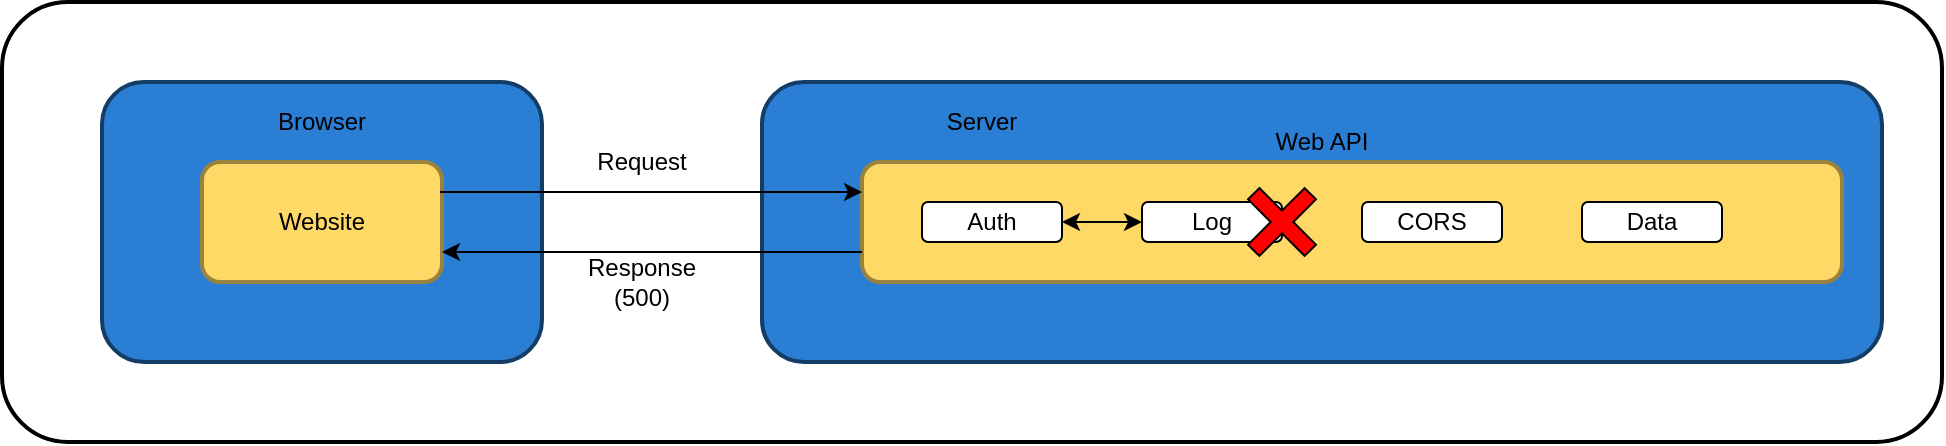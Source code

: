 <mxfile version="13.10.6" type="device"><diagram id="XRLE8OUZUp6XBf1RjZ8v" name="Page-1"><mxGraphModel dx="1038" dy="523" grid="1" gridSize="10" guides="1" tooltips="1" connect="1" arrows="1" fold="1" page="1" pageScale="1" pageWidth="827" pageHeight="1169" math="0" shadow="0"><root><mxCell id="0"/><mxCell id="1" parent="0"/><mxCell id="QKJ9Go-aIdKvAL3rnQ5v-16" value="" style="rounded=1;whiteSpace=wrap;html=1;strokeWidth=2;fillColor=none;" parent="1" vertex="1"><mxGeometry x="60" y="160" width="970" height="220" as="geometry"/></mxCell><mxCell id="QKJ9Go-aIdKvAL3rnQ5v-1" value="&lt;div&gt;&lt;span&gt;T&lt;/span&gt;&lt;/div&gt;" style="rounded=1;whiteSpace=wrap;html=1;align=center;fillColor=#2A7FD4;strokeColor=#143D66;strokeWidth=2;" parent="1" vertex="1"><mxGeometry x="110" y="200" width="220" height="140" as="geometry"/></mxCell><mxCell id="QKJ9Go-aIdKvAL3rnQ5v-2" value="" style="rounded=1;whiteSpace=wrap;html=1;fillColor=#FFD966;strokeColor=#99823D;strokeWidth=2;" parent="1" vertex="1"><mxGeometry x="160" y="240" width="120" height="60" as="geometry"/></mxCell><mxCell id="QKJ9Go-aIdKvAL3rnQ5v-4" value="" style="rounded=1;whiteSpace=wrap;html=1;align=center;fillColor=#2A7FD4;strokeColor=#143D66;strokeWidth=2;" parent="1" vertex="1"><mxGeometry x="440" y="200" width="560" height="140" as="geometry"/></mxCell><mxCell id="QKJ9Go-aIdKvAL3rnQ5v-5" value="" style="rounded=1;whiteSpace=wrap;html=1;fillColor=#FFD966;strokeColor=#99823D;strokeWidth=2;" parent="1" vertex="1"><mxGeometry x="490" y="240" width="490" height="60" as="geometry"/></mxCell><mxCell id="QKJ9Go-aIdKvAL3rnQ5v-6" value="" style="endArrow=classic;html=1;entryX=0;entryY=0.25;entryDx=0;entryDy=0;" parent="1" target="QKJ9Go-aIdKvAL3rnQ5v-5" edge="1"><mxGeometry width="50" height="50" relative="1" as="geometry"><mxPoint x="279" y="255" as="sourcePoint"/><mxPoint x="560" y="262.5" as="targetPoint"/></mxGeometry></mxCell><mxCell id="QKJ9Go-aIdKvAL3rnQ5v-8" value="" style="endArrow=classic;html=1;exitX=0;exitY=0.75;exitDx=0;exitDy=0;entryX=1;entryY=0.75;entryDx=0;entryDy=0;" parent="1" source="QKJ9Go-aIdKvAL3rnQ5v-5" target="QKJ9Go-aIdKvAL3rnQ5v-2" edge="1"><mxGeometry width="50" height="50" relative="1" as="geometry"><mxPoint x="560" y="277.5" as="sourcePoint"/><mxPoint x="340" y="278" as="targetPoint"/></mxGeometry></mxCell><mxCell id="QKJ9Go-aIdKvAL3rnQ5v-9" value="Request" style="text;html=1;strokeColor=none;fillColor=none;align=center;verticalAlign=middle;whiteSpace=wrap;rounded=0;" parent="1" vertex="1"><mxGeometry x="360" y="230" width="40" height="20" as="geometry"/></mxCell><mxCell id="QKJ9Go-aIdKvAL3rnQ5v-11" value="Response&lt;br&gt;(500)" style="text;html=1;strokeColor=none;fillColor=none;align=center;verticalAlign=middle;whiteSpace=wrap;rounded=0;" parent="1" vertex="1"><mxGeometry x="360" y="290" width="40" height="20" as="geometry"/></mxCell><mxCell id="QKJ9Go-aIdKvAL3rnQ5v-12" value="Browser" style="text;html=1;strokeColor=none;fillColor=none;align=center;verticalAlign=middle;whiteSpace=wrap;rounded=0;" parent="1" vertex="1"><mxGeometry x="200" y="210" width="40" height="20" as="geometry"/></mxCell><mxCell id="QKJ9Go-aIdKvAL3rnQ5v-13" value="Website" style="text;html=1;strokeColor=none;fillColor=none;align=center;verticalAlign=middle;whiteSpace=wrap;rounded=0;" parent="1" vertex="1"><mxGeometry x="200" y="260" width="40" height="20" as="geometry"/></mxCell><mxCell id="QKJ9Go-aIdKvAL3rnQ5v-14" value="Server" style="text;html=1;strokeColor=none;fillColor=none;align=center;verticalAlign=middle;whiteSpace=wrap;rounded=0;" parent="1" vertex="1"><mxGeometry x="530" y="210" width="40" height="20" as="geometry"/></mxCell><mxCell id="QKJ9Go-aIdKvAL3rnQ5v-15" value="Web API" style="text;html=1;strokeColor=none;fillColor=none;align=center;verticalAlign=middle;whiteSpace=wrap;rounded=0;" parent="1" vertex="1"><mxGeometry x="690" y="220" width="60" height="20" as="geometry"/></mxCell><mxCell id="_vdABuv4ia_BVDNeMKQr-9" value="Auth" style="rounded=1;whiteSpace=wrap;html=1;" vertex="1" parent="1"><mxGeometry x="520" y="260" width="70" height="20" as="geometry"/></mxCell><mxCell id="_vdABuv4ia_BVDNeMKQr-10" value="Log" style="rounded=1;whiteSpace=wrap;html=1;" vertex="1" parent="1"><mxGeometry x="630" y="260" width="70" height="20" as="geometry"/></mxCell><mxCell id="_vdABuv4ia_BVDNeMKQr-11" value="CORS" style="rounded=1;whiteSpace=wrap;html=1;" vertex="1" parent="1"><mxGeometry x="740" y="260" width="70" height="20" as="geometry"/></mxCell><mxCell id="_vdABuv4ia_BVDNeMKQr-12" value="Data" style="rounded=1;whiteSpace=wrap;html=1;" vertex="1" parent="1"><mxGeometry x="850" y="260" width="70" height="20" as="geometry"/></mxCell><mxCell id="_vdABuv4ia_BVDNeMKQr-13" value="" style="endArrow=classic;startArrow=classic;html=1;exitX=1;exitY=0.5;exitDx=0;exitDy=0;" edge="1" parent="1" source="_vdABuv4ia_BVDNeMKQr-9" target="_vdABuv4ia_BVDNeMKQr-10"><mxGeometry width="50" height="50" relative="1" as="geometry"><mxPoint x="580" y="250" as="sourcePoint"/><mxPoint x="630" y="200" as="targetPoint"/></mxGeometry></mxCell><mxCell id="_vdABuv4ia_BVDNeMKQr-20" value="" style="shape=cross;whiteSpace=wrap;html=1;rotation=45;fillColor=#FF0000;" vertex="1" parent="1"><mxGeometry x="680" y="250" width="40" height="40" as="geometry"/></mxCell></root></mxGraphModel></diagram></mxfile>